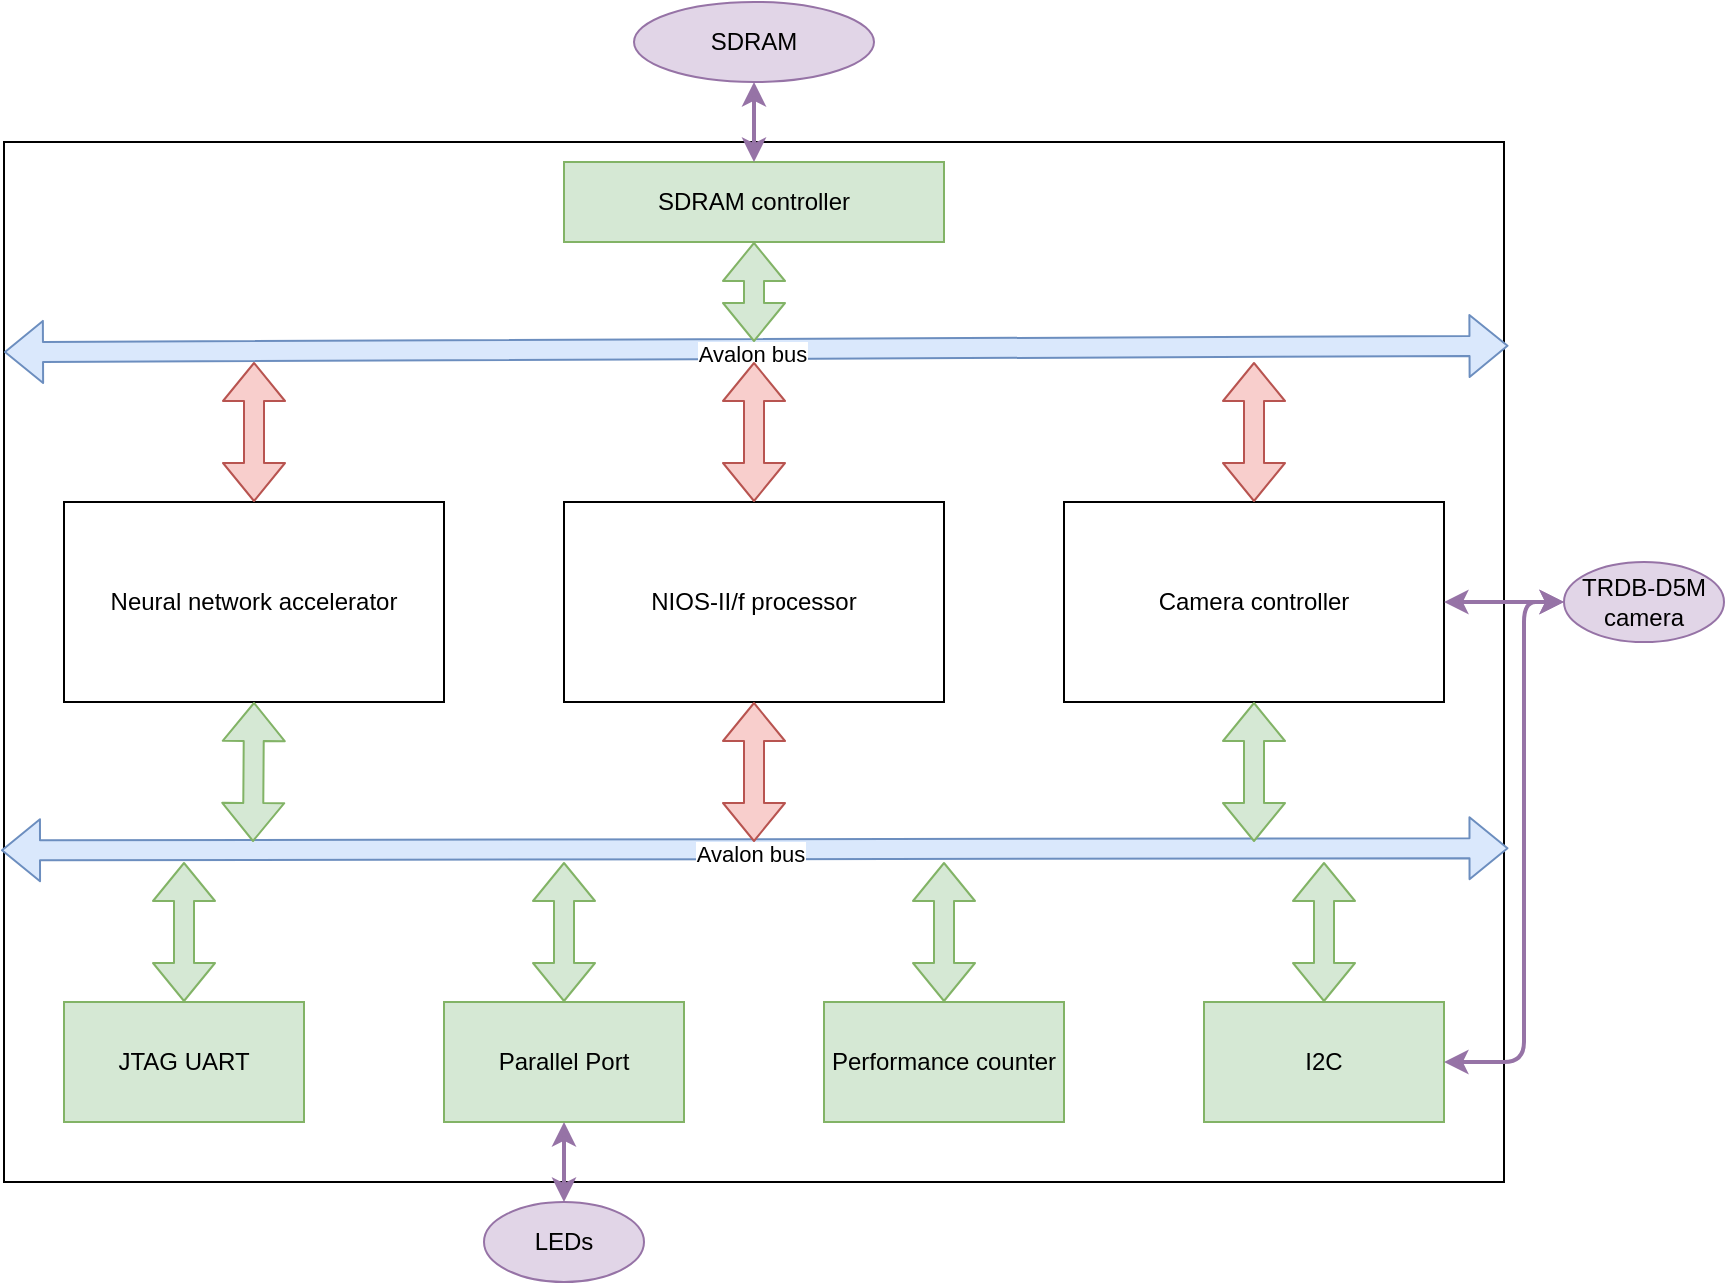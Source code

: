 <mxfile version="14.6.13" type="device"><diagram id="GXHvehzx7ZRc_-8pQz2V" name="Page-1"><mxGraphModel dx="1350" dy="816" grid="1" gridSize="10" guides="1" tooltips="1" connect="1" arrows="1" fold="1" page="1" pageScale="1" pageWidth="850" pageHeight="1100" math="0" shadow="0"><root><mxCell id="0"/><mxCell id="1" parent="0"/><mxCell id="4YwIQQLlWQp8pAMX18a5-1" value="" style="rounded=0;whiteSpace=wrap;html=1;" vertex="1" parent="1"><mxGeometry x="80" y="80" width="750" height="520" as="geometry"/></mxCell><mxCell id="4YwIQQLlWQp8pAMX18a5-2" value="" style="shape=flexArrow;endArrow=classic;html=1;startArrow=block;exitX=1.003;exitY=0.196;exitDx=0;exitDy=0;exitPerimeter=0;entryX=0;entryY=0.202;entryDx=0;entryDy=0;entryPerimeter=0;fillColor=#dae8fc;strokeColor=#6c8ebf;" edge="1" parent="1" source="4YwIQQLlWQp8pAMX18a5-1" target="4YwIQQLlWQp8pAMX18a5-1"><mxGeometry width="50" height="50" relative="1" as="geometry"><mxPoint x="400" y="440" as="sourcePoint"/><mxPoint x="450" y="390" as="targetPoint"/></mxGeometry></mxCell><mxCell id="4YwIQQLlWQp8pAMX18a5-3" value="Avalon bus" style="edgeLabel;html=1;align=center;verticalAlign=middle;resizable=0;points=[];" vertex="1" connectable="0" parent="4YwIQQLlWQp8pAMX18a5-2"><mxGeometry x="-0.072" y="2" relative="1" as="geometry"><mxPoint x="-30" as="offset"/></mxGeometry></mxCell><mxCell id="4YwIQQLlWQp8pAMX18a5-4" value="SDRAM controller" style="rounded=0;whiteSpace=wrap;html=1;fillColor=#d5e8d4;strokeColor=#82b366;" vertex="1" parent="1"><mxGeometry x="360" y="90" width="190" height="40" as="geometry"/></mxCell><mxCell id="4YwIQQLlWQp8pAMX18a5-5" value="" style="shape=flexArrow;endArrow=classic;html=1;startArrow=block;exitX=0.5;exitY=1;exitDx=0;exitDy=0;fillColor=#d5e8d4;strokeColor=#82b366;" edge="1" parent="1" source="4YwIQQLlWQp8pAMX18a5-4"><mxGeometry width="50" height="50" relative="1" as="geometry"><mxPoint x="892.4" y="191.92" as="sourcePoint"/><mxPoint x="455" y="180" as="targetPoint"/></mxGeometry></mxCell><mxCell id="4YwIQQLlWQp8pAMX18a5-7" value="SDRAM" style="ellipse;whiteSpace=wrap;html=1;fillColor=#e1d5e7;strokeColor=#9673a6;" vertex="1" parent="1"><mxGeometry x="395" y="10" width="120" height="40" as="geometry"/></mxCell><mxCell id="4YwIQQLlWQp8pAMX18a5-8" value="" style="endArrow=classic;startArrow=classic;html=1;entryX=0.5;entryY=1;entryDx=0;entryDy=0;exitX=0.5;exitY=0;exitDx=0;exitDy=0;strokeWidth=2;fillColor=#e1d5e7;strokeColor=#9673a6;" edge="1" parent="1" source="4YwIQQLlWQp8pAMX18a5-4" target="4YwIQQLlWQp8pAMX18a5-7"><mxGeometry width="50" height="50" relative="1" as="geometry"><mxPoint x="400" y="340" as="sourcePoint"/><mxPoint x="450" y="290" as="targetPoint"/></mxGeometry></mxCell><mxCell id="4YwIQQLlWQp8pAMX18a5-9" value="Neural network accelerator" style="rounded=0;whiteSpace=wrap;html=1;" vertex="1" parent="1"><mxGeometry x="110" y="260" width="190" height="100" as="geometry"/></mxCell><mxCell id="4YwIQQLlWQp8pAMX18a5-10" value="NIOS-II/f processor" style="rounded=0;whiteSpace=wrap;html=1;" vertex="1" parent="1"><mxGeometry x="360" y="260" width="190" height="100" as="geometry"/></mxCell><mxCell id="4YwIQQLlWQp8pAMX18a5-11" value="Camera controller" style="rounded=0;whiteSpace=wrap;html=1;" vertex="1" parent="1"><mxGeometry x="610" y="260" width="190" height="100" as="geometry"/></mxCell><mxCell id="4YwIQQLlWQp8pAMX18a5-12" value="" style="shape=flexArrow;endArrow=classic;html=1;startArrow=block;fillColor=#f8cecc;strokeColor=#b85450;entryX=0.5;entryY=0;entryDx=0;entryDy=0;" edge="1" parent="1" target="4YwIQQLlWQp8pAMX18a5-9"><mxGeometry width="50" height="50" relative="1" as="geometry"><mxPoint x="205" y="190" as="sourcePoint"/><mxPoint x="490" y="190" as="targetPoint"/></mxGeometry></mxCell><mxCell id="4YwIQQLlWQp8pAMX18a5-13" value="" style="shape=flexArrow;endArrow=classic;html=1;startArrow=block;fillColor=#f8cecc;strokeColor=#b85450;entryX=0.5;entryY=0;entryDx=0;entryDy=0;" edge="1" parent="1" target="4YwIQQLlWQp8pAMX18a5-10"><mxGeometry width="50" height="50" relative="1" as="geometry"><mxPoint x="455" y="190" as="sourcePoint"/><mxPoint x="215" y="270" as="targetPoint"/></mxGeometry></mxCell><mxCell id="4YwIQQLlWQp8pAMX18a5-14" value="" style="shape=flexArrow;endArrow=classic;html=1;startArrow=block;fillColor=#f8cecc;strokeColor=#b85450;entryX=0.5;entryY=0;entryDx=0;entryDy=0;" edge="1" parent="1" target="4YwIQQLlWQp8pAMX18a5-11"><mxGeometry width="50" height="50" relative="1" as="geometry"><mxPoint x="705" y="190" as="sourcePoint"/><mxPoint x="225" y="280" as="targetPoint"/></mxGeometry></mxCell><mxCell id="4YwIQQLlWQp8pAMX18a5-15" value="" style="shape=flexArrow;endArrow=classic;html=1;startArrow=block;exitX=1.003;exitY=0.679;exitDx=0;exitDy=0;exitPerimeter=0;entryX=-0.002;entryY=0.681;entryDx=0;entryDy=0;entryPerimeter=0;fillColor=#dae8fc;strokeColor=#6c8ebf;" edge="1" parent="1" source="4YwIQQLlWQp8pAMX18a5-1" target="4YwIQQLlWQp8pAMX18a5-1"><mxGeometry width="50" height="50" relative="1" as="geometry"><mxPoint x="892.4" y="191.92" as="sourcePoint"/><mxPoint x="90" y="195.04" as="targetPoint"/></mxGeometry></mxCell><mxCell id="4YwIQQLlWQp8pAMX18a5-16" value="Avalon bus" style="edgeLabel;html=1;align=center;verticalAlign=middle;resizable=0;points=[];" vertex="1" connectable="0" parent="4YwIQQLlWQp8pAMX18a5-15"><mxGeometry x="-0.072" y="2" relative="1" as="geometry"><mxPoint x="-30" as="offset"/></mxGeometry></mxCell><mxCell id="4YwIQQLlWQp8pAMX18a5-17" value="" style="shape=flexArrow;endArrow=classic;html=1;startArrow=block;fillColor=#d5e8d4;strokeColor=#82b366;entryX=0.5;entryY=0;entryDx=0;entryDy=0;exitX=0.5;exitY=1;exitDx=0;exitDy=0;" edge="1" parent="1" source="4YwIQQLlWQp8pAMX18a5-9"><mxGeometry width="50" height="50" relative="1" as="geometry"><mxPoint x="204.5" y="360" as="sourcePoint"/><mxPoint x="204.5" y="430" as="targetPoint"/></mxGeometry></mxCell><mxCell id="4YwIQQLlWQp8pAMX18a5-18" value="" style="shape=flexArrow;endArrow=classic;html=1;startArrow=block;fillColor=#d5e8d4;strokeColor=#82b366;exitX=0.5;exitY=1;exitDx=0;exitDy=0;" edge="1" parent="1" source="4YwIQQLlWQp8pAMX18a5-11"><mxGeometry width="50" height="50" relative="1" as="geometry"><mxPoint x="754.5" y="360" as="sourcePoint"/><mxPoint x="705" y="430" as="targetPoint"/></mxGeometry></mxCell><mxCell id="4YwIQQLlWQp8pAMX18a5-19" value="" style="shape=flexArrow;endArrow=classic;html=1;startArrow=block;fillColor=#f8cecc;strokeColor=#b85450;exitX=0.5;exitY=1;exitDx=0;exitDy=0;" edge="1" parent="1" source="4YwIQQLlWQp8pAMX18a5-10"><mxGeometry width="50" height="50" relative="1" as="geometry"><mxPoint x="490" y="200" as="sourcePoint"/><mxPoint x="455" y="430" as="targetPoint"/></mxGeometry></mxCell><mxCell id="4YwIQQLlWQp8pAMX18a5-20" value="JTAG UART" style="rounded=0;whiteSpace=wrap;html=1;fillColor=#d5e8d4;strokeColor=#82b366;" vertex="1" parent="1"><mxGeometry x="110" y="510" width="120" height="60" as="geometry"/></mxCell><mxCell id="4YwIQQLlWQp8pAMX18a5-21" value="" style="shape=flexArrow;endArrow=classic;html=1;startArrow=block;fillColor=#d5e8d4;strokeColor=#82b366;entryX=0.5;entryY=0;entryDx=0;entryDy=0;" edge="1" parent="1" target="4YwIQQLlWQp8pAMX18a5-20"><mxGeometry width="50" height="50" relative="1" as="geometry"><mxPoint x="170" y="440" as="sourcePoint"/><mxPoint x="179.5" y="510" as="targetPoint"/></mxGeometry></mxCell><mxCell id="4YwIQQLlWQp8pAMX18a5-22" value="Parallel Port" style="rounded=0;whiteSpace=wrap;html=1;fillColor=#d5e8d4;strokeColor=#82b366;" vertex="1" parent="1"><mxGeometry x="300" y="510" width="120" height="60" as="geometry"/></mxCell><mxCell id="4YwIQQLlWQp8pAMX18a5-23" value="Performance counter" style="rounded=0;whiteSpace=wrap;html=1;fillColor=#d5e8d4;strokeColor=#82b366;" vertex="1" parent="1"><mxGeometry x="490" y="510" width="120" height="60" as="geometry"/></mxCell><mxCell id="4YwIQQLlWQp8pAMX18a5-24" value="" style="endArrow=classic;startArrow=classic;html=1;entryX=0;entryY=0.5;entryDx=0;entryDy=0;exitX=1;exitY=0.5;exitDx=0;exitDy=0;strokeWidth=2;fillColor=#e1d5e7;strokeColor=#9673a6;" edge="1" parent="1" source="4YwIQQLlWQp8pAMX18a5-11" target="4YwIQQLlWQp8pAMX18a5-25"><mxGeometry width="50" height="50" relative="1" as="geometry"><mxPoint x="490" y="100" as="sourcePoint"/><mxPoint x="490" y="60" as="targetPoint"/></mxGeometry></mxCell><mxCell id="4YwIQQLlWQp8pAMX18a5-25" value="TRDB-D5M&lt;br&gt;camera" style="ellipse;whiteSpace=wrap;html=1;fillColor=#e1d5e7;strokeColor=#9673a6;" vertex="1" parent="1"><mxGeometry x="860" y="290" width="80" height="40" as="geometry"/></mxCell><mxCell id="4YwIQQLlWQp8pAMX18a5-26" value="LEDs" style="ellipse;whiteSpace=wrap;html=1;fillColor=#e1d5e7;strokeColor=#9673a6;" vertex="1" parent="1"><mxGeometry x="320" y="610" width="80" height="40" as="geometry"/></mxCell><mxCell id="4YwIQQLlWQp8pAMX18a5-27" value="" style="endArrow=classic;startArrow=classic;html=1;entryX=0.5;entryY=0;entryDx=0;entryDy=0;exitX=0.5;exitY=1;exitDx=0;exitDy=0;strokeWidth=2;fillColor=#e1d5e7;strokeColor=#9673a6;" edge="1" parent="1" source="4YwIQQLlWQp8pAMX18a5-22" target="4YwIQQLlWQp8pAMX18a5-26"><mxGeometry width="50" height="50" relative="1" as="geometry"><mxPoint x="860" y="320" as="sourcePoint"/><mxPoint x="920" y="320" as="targetPoint"/></mxGeometry></mxCell><mxCell id="4YwIQQLlWQp8pAMX18a5-28" value="I2C" style="rounded=0;whiteSpace=wrap;html=1;fillColor=#d5e8d4;strokeColor=#82b366;" vertex="1" parent="1"><mxGeometry x="680" y="510" width="120" height="60" as="geometry"/></mxCell><mxCell id="4YwIQQLlWQp8pAMX18a5-29" value="" style="shape=flexArrow;endArrow=classic;html=1;startArrow=block;fillColor=#d5e8d4;strokeColor=#82b366;entryX=0.5;entryY=0;entryDx=0;entryDy=0;" edge="1" parent="1" target="4YwIQQLlWQp8pAMX18a5-22"><mxGeometry width="50" height="50" relative="1" as="geometry"><mxPoint x="360" y="440" as="sourcePoint"/><mxPoint x="180" y="520" as="targetPoint"/></mxGeometry></mxCell><mxCell id="4YwIQQLlWQp8pAMX18a5-30" value="" style="shape=flexArrow;endArrow=classic;html=1;startArrow=block;fillColor=#d5e8d4;strokeColor=#82b366;entryX=0.5;entryY=0;entryDx=0;entryDy=0;" edge="1" parent="1" target="4YwIQQLlWQp8pAMX18a5-23"><mxGeometry width="50" height="50" relative="1" as="geometry"><mxPoint x="550" y="440" as="sourcePoint"/><mxPoint x="190" y="530" as="targetPoint"/></mxGeometry></mxCell><mxCell id="4YwIQQLlWQp8pAMX18a5-31" value="" style="shape=flexArrow;endArrow=classic;html=1;startArrow=block;fillColor=#d5e8d4;strokeColor=#82b366;entryX=0.5;entryY=0;entryDx=0;entryDy=0;" edge="1" parent="1" target="4YwIQQLlWQp8pAMX18a5-28"><mxGeometry width="50" height="50" relative="1" as="geometry"><mxPoint x="740" y="440" as="sourcePoint"/><mxPoint x="200" y="540" as="targetPoint"/></mxGeometry></mxCell><mxCell id="4YwIQQLlWQp8pAMX18a5-32" value="" style="endArrow=classic;startArrow=classic;html=1;entryX=0;entryY=0.5;entryDx=0;entryDy=0;exitX=1;exitY=0.5;exitDx=0;exitDy=0;strokeWidth=2;fillColor=#e1d5e7;strokeColor=#9673a6;edgeStyle=orthogonalEdgeStyle;" edge="1" parent="1" source="4YwIQQLlWQp8pAMX18a5-28" target="4YwIQQLlWQp8pAMX18a5-25"><mxGeometry width="50" height="50" relative="1" as="geometry"><mxPoint x="810" y="320" as="sourcePoint"/><mxPoint x="870" y="320" as="targetPoint"/><Array as="points"><mxPoint x="840" y="540"/><mxPoint x="840" y="310"/></Array></mxGeometry></mxCell></root></mxGraphModel></diagram></mxfile>